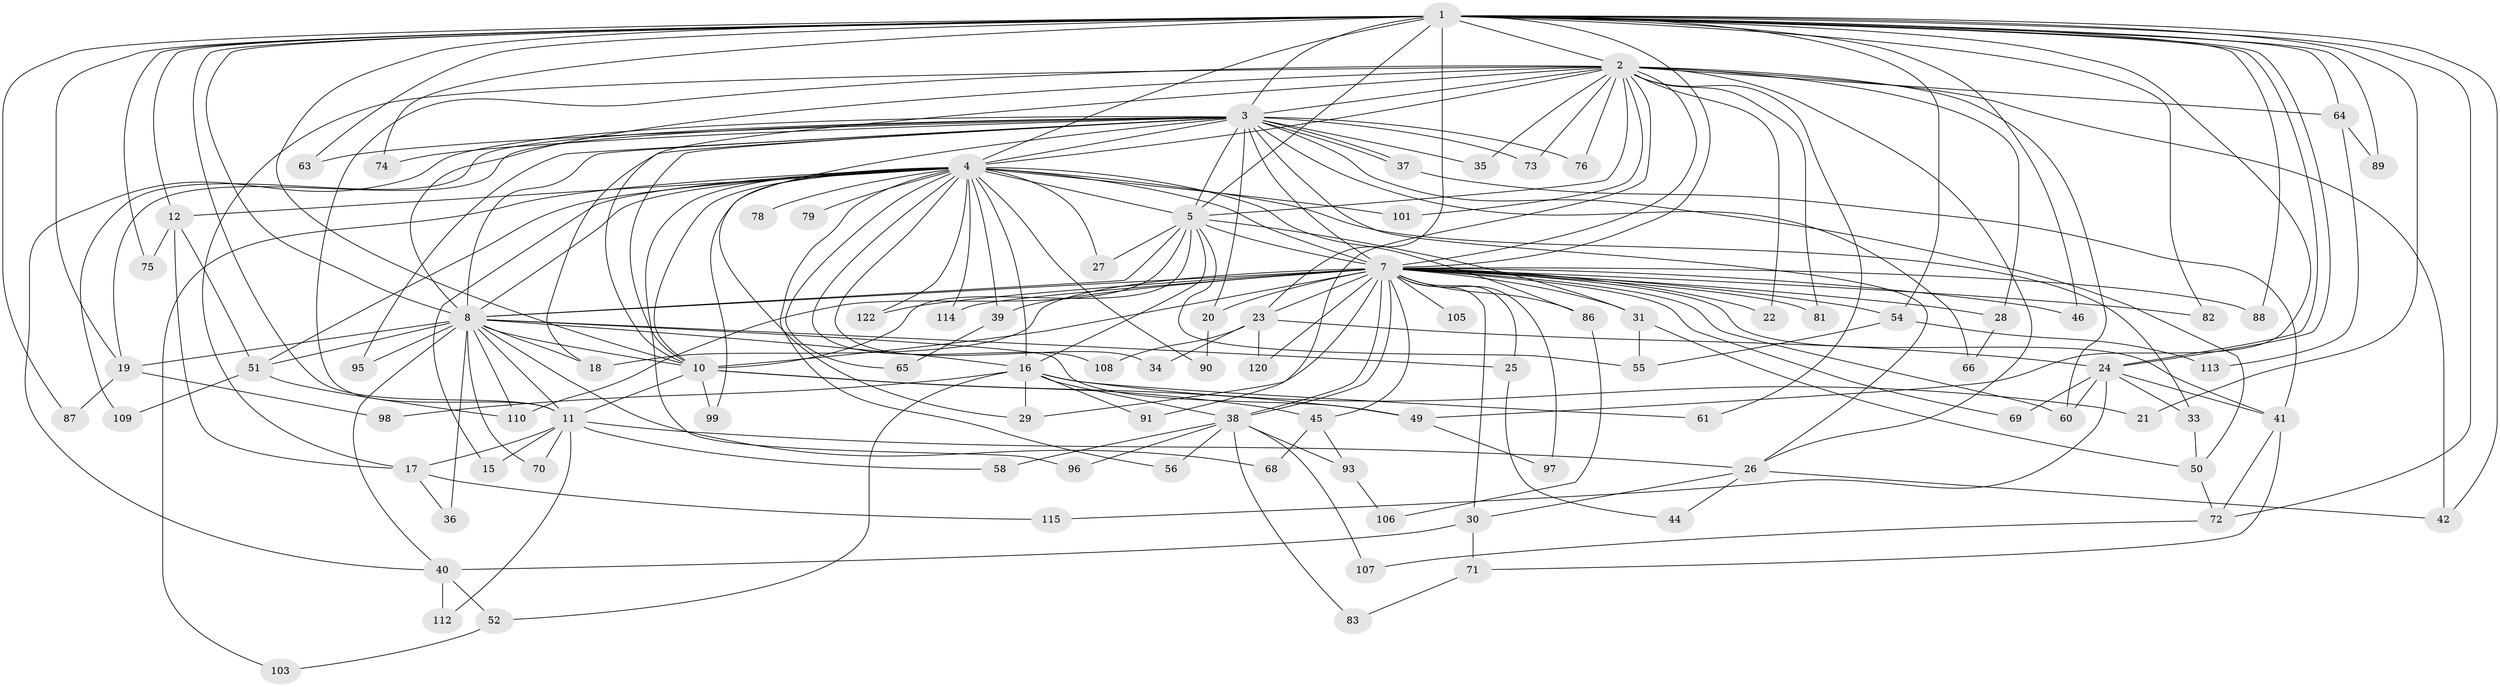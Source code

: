 // Generated by graph-tools (version 1.1) at 2025/51/02/27/25 19:51:50]
// undirected, 94 vertices, 217 edges
graph export_dot {
graph [start="1"]
  node [color=gray90,style=filled];
  1 [super="+116"];
  2 [super="+13"];
  3 [super="+14"];
  4 [super="+6"];
  5 [super="+32"];
  7 [super="+9"];
  8 [super="+92"];
  10 [super="+102"];
  11 [super="+43"];
  12;
  15;
  16 [super="+100"];
  17 [super="+48"];
  18 [super="+67"];
  19 [super="+47"];
  20 [super="+62"];
  21;
  22;
  23 [super="+104"];
  24 [super="+94"];
  25;
  26 [super="+117"];
  27;
  28;
  29 [super="+119"];
  30;
  31 [super="+118"];
  33;
  34;
  35;
  36;
  37;
  38 [super="+80"];
  39;
  40 [super="+85"];
  41 [super="+53"];
  42 [super="+77"];
  44;
  45;
  46;
  49 [super="+57"];
  50 [super="+59"];
  51 [super="+84"];
  52;
  54;
  55;
  56;
  58;
  60;
  61;
  63;
  64;
  65;
  66;
  68;
  69;
  70;
  71;
  72 [super="+121"];
  73;
  74;
  75;
  76;
  78;
  79;
  81;
  82;
  83;
  86;
  87;
  88;
  89;
  90;
  91;
  93;
  95;
  96;
  97;
  98;
  99;
  101;
  103;
  105;
  106;
  107;
  108;
  109;
  110 [super="+111"];
  112;
  113;
  114;
  115;
  120;
  122;
  1 -- 2;
  1 -- 3 [weight=2];
  1 -- 4 [weight=3];
  1 -- 5;
  1 -- 7 [weight=2];
  1 -- 8;
  1 -- 10;
  1 -- 11;
  1 -- 12;
  1 -- 21;
  1 -- 23;
  1 -- 24;
  1 -- 24;
  1 -- 42;
  1 -- 46;
  1 -- 54;
  1 -- 63;
  1 -- 64;
  1 -- 72;
  1 -- 74;
  1 -- 75;
  1 -- 82;
  1 -- 87;
  1 -- 88;
  1 -- 89;
  1 -- 19;
  1 -- 49;
  2 -- 3 [weight=2];
  2 -- 4 [weight=2];
  2 -- 5;
  2 -- 7 [weight=2];
  2 -- 8;
  2 -- 10;
  2 -- 11;
  2 -- 22;
  2 -- 35;
  2 -- 60;
  2 -- 61;
  2 -- 64;
  2 -- 73;
  2 -- 76;
  2 -- 91;
  2 -- 101;
  2 -- 81;
  2 -- 28;
  2 -- 26;
  2 -- 42;
  2 -- 17;
  3 -- 4 [weight=2];
  3 -- 5;
  3 -- 7 [weight=2];
  3 -- 8;
  3 -- 10;
  3 -- 26;
  3 -- 35;
  3 -- 37;
  3 -- 37;
  3 -- 50;
  3 -- 63;
  3 -- 66;
  3 -- 73;
  3 -- 74;
  3 -- 109;
  3 -- 18;
  3 -- 20;
  3 -- 19;
  3 -- 76;
  3 -- 95;
  3 -- 29;
  3 -- 40;
  4 -- 5 [weight=2];
  4 -- 7 [weight=4];
  4 -- 8 [weight=2];
  4 -- 10 [weight=2];
  4 -- 15;
  4 -- 33;
  4 -- 65;
  4 -- 78 [weight=2];
  4 -- 99;
  4 -- 108;
  4 -- 114;
  4 -- 12;
  4 -- 79;
  4 -- 16;
  4 -- 86;
  4 -- 90;
  4 -- 27;
  4 -- 96;
  4 -- 34;
  4 -- 101;
  4 -- 39;
  4 -- 103;
  4 -- 51;
  4 -- 56;
  4 -- 122;
  5 -- 7 [weight=2];
  5 -- 8 [weight=2];
  5 -- 10;
  5 -- 27;
  5 -- 31;
  5 -- 55;
  5 -- 16;
  5 -- 110;
  7 -- 8 [weight=2];
  7 -- 10 [weight=2];
  7 -- 18;
  7 -- 20 [weight=2];
  7 -- 28;
  7 -- 29;
  7 -- 30;
  7 -- 31;
  7 -- 38;
  7 -- 38;
  7 -- 45;
  7 -- 54;
  7 -- 69;
  7 -- 81;
  7 -- 86;
  7 -- 97;
  7 -- 120;
  7 -- 122;
  7 -- 82;
  7 -- 22;
  7 -- 23;
  7 -- 88;
  7 -- 25;
  7 -- 39;
  7 -- 41;
  7 -- 105;
  7 -- 46;
  7 -- 114;
  7 -- 60;
  8 -- 10;
  8 -- 16;
  8 -- 18;
  8 -- 19;
  8 -- 25;
  8 -- 36 [weight=2];
  8 -- 40;
  8 -- 49;
  8 -- 51;
  8 -- 68;
  8 -- 70;
  8 -- 95;
  8 -- 110;
  8 -- 11;
  10 -- 45;
  10 -- 49;
  10 -- 99;
  10 -- 11;
  11 -- 15;
  11 -- 17;
  11 -- 26;
  11 -- 58;
  11 -- 70;
  11 -- 112;
  12 -- 17;
  12 -- 75;
  12 -- 51;
  16 -- 21;
  16 -- 29;
  16 -- 52;
  16 -- 61;
  16 -- 91;
  16 -- 98;
  16 -- 38;
  17 -- 36;
  17 -- 115;
  19 -- 87;
  19 -- 98;
  20 -- 90;
  23 -- 34;
  23 -- 24;
  23 -- 108;
  23 -- 120;
  24 -- 33;
  24 -- 41;
  24 -- 69;
  24 -- 115;
  24 -- 60;
  25 -- 44;
  26 -- 30;
  26 -- 42;
  26 -- 44;
  28 -- 66;
  30 -- 40;
  30 -- 71;
  31 -- 55;
  31 -- 50;
  33 -- 50;
  37 -- 41;
  38 -- 56;
  38 -- 58;
  38 -- 83;
  38 -- 96;
  38 -- 107;
  38 -- 93;
  39 -- 65;
  40 -- 52;
  40 -- 112;
  41 -- 71;
  41 -- 72;
  45 -- 68;
  45 -- 93;
  49 -- 97;
  50 -- 72;
  51 -- 109;
  51 -- 110;
  52 -- 103;
  54 -- 55;
  54 -- 113;
  64 -- 89;
  64 -- 113;
  71 -- 83;
  72 -- 107;
  86 -- 106;
  93 -- 106;
}
